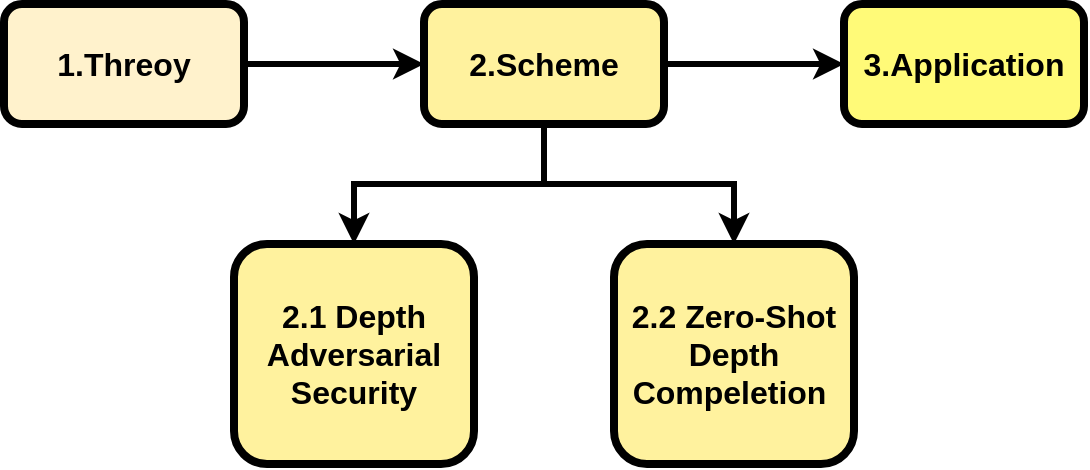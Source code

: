 <mxfile version="22.1.3" type="github">
  <diagram name="第 1 页" id="lQTLDWcY_eZ0sKBOPx8D">
    <mxGraphModel dx="1386" dy="793" grid="1" gridSize="10" guides="1" tooltips="1" connect="1" arrows="1" fold="1" page="1" pageScale="1" pageWidth="827" pageHeight="1169" math="0" shadow="0">
      <root>
        <mxCell id="0" />
        <mxCell id="1" parent="0" />
        <mxCell id="Llqqbq-_5VIP15spKIbY-10" style="edgeStyle=orthogonalEdgeStyle;rounded=0;orthogonalLoop=1;jettySize=auto;html=1;exitX=1;exitY=0.5;exitDx=0;exitDy=0;entryX=0;entryY=0.5;entryDx=0;entryDy=0;strokeWidth=3;" edge="1" parent="1" source="Llqqbq-_5VIP15spKIbY-1" target="Llqqbq-_5VIP15spKIbY-2">
          <mxGeometry relative="1" as="geometry" />
        </mxCell>
        <mxCell id="Llqqbq-_5VIP15spKIbY-1" value="&lt;b&gt;&lt;font style=&quot;font-size: 16px;&quot;&gt;1.Threoy&lt;/font&gt;&lt;/b&gt;" style="rounded=1;whiteSpace=wrap;html=1;strokeWidth=4;fillColor=#fff2cc;strokeColor=#000000;" vertex="1" parent="1">
          <mxGeometry x="100" y="290" width="120" height="60" as="geometry" />
        </mxCell>
        <mxCell id="Llqqbq-_5VIP15spKIbY-8" style="edgeStyle=orthogonalEdgeStyle;rounded=0;orthogonalLoop=1;jettySize=auto;html=1;exitX=0.5;exitY=1;exitDx=0;exitDy=0;entryX=0.5;entryY=0;entryDx=0;entryDy=0;strokeWidth=3;" edge="1" parent="1" source="Llqqbq-_5VIP15spKIbY-2" target="Llqqbq-_5VIP15spKIbY-6">
          <mxGeometry relative="1" as="geometry" />
        </mxCell>
        <mxCell id="Llqqbq-_5VIP15spKIbY-9" style="edgeStyle=orthogonalEdgeStyle;rounded=0;orthogonalLoop=1;jettySize=auto;html=1;exitX=0.5;exitY=1;exitDx=0;exitDy=0;entryX=0.5;entryY=0;entryDx=0;entryDy=0;strokeWidth=3;" edge="1" parent="1" source="Llqqbq-_5VIP15spKIbY-2" target="Llqqbq-_5VIP15spKIbY-5">
          <mxGeometry relative="1" as="geometry" />
        </mxCell>
        <mxCell id="Llqqbq-_5VIP15spKIbY-11" style="edgeStyle=orthogonalEdgeStyle;rounded=0;orthogonalLoop=1;jettySize=auto;html=1;exitX=1;exitY=0.5;exitDx=0;exitDy=0;entryX=0;entryY=0.5;entryDx=0;entryDy=0;strokeWidth=3;" edge="1" parent="1" source="Llqqbq-_5VIP15spKIbY-2" target="Llqqbq-_5VIP15spKIbY-4">
          <mxGeometry relative="1" as="geometry" />
        </mxCell>
        <mxCell id="Llqqbq-_5VIP15spKIbY-2" value="&lt;b&gt;&lt;font style=&quot;font-size: 16px;&quot;&gt;2.Scheme&lt;/font&gt;&lt;/b&gt;" style="rounded=1;whiteSpace=wrap;html=1;strokeWidth=4;fillColor=#FFF29E;strokeColor=#000000;" vertex="1" parent="1">
          <mxGeometry x="310" y="290" width="120" height="60" as="geometry" />
        </mxCell>
        <mxCell id="Llqqbq-_5VIP15spKIbY-4" value="&lt;b&gt;&lt;font style=&quot;font-size: 16px;&quot;&gt;3.Application&lt;/font&gt;&lt;/b&gt;" style="rounded=1;whiteSpace=wrap;html=1;strokeWidth=4;fillColor=#FFFA78;" vertex="1" parent="1">
          <mxGeometry x="520" y="290" width="120" height="60" as="geometry" />
        </mxCell>
        <mxCell id="Llqqbq-_5VIP15spKIbY-5" value="&lt;span style=&quot;font-size: 16px;&quot;&gt;&lt;b&gt;2.2 Zero-Shot&lt;br&gt;Depth&lt;br&gt;Compeletion&amp;nbsp;&lt;/b&gt;&lt;/span&gt;" style="rounded=1;whiteSpace=wrap;html=1;strokeWidth=4;fillColor=#FFF29E;" vertex="1" parent="1">
          <mxGeometry x="405" y="410" width="120" height="110" as="geometry" />
        </mxCell>
        <mxCell id="Llqqbq-_5VIP15spKIbY-6" value="&lt;span style=&quot;font-size: 16px;&quot;&gt;&lt;b&gt;2.1 Depth&lt;br&gt;Adversarial&lt;br&gt;Security&lt;br&gt;&lt;/b&gt;&lt;/span&gt;" style="rounded=1;whiteSpace=wrap;html=1;strokeWidth=4;fillColor=#FFF29E;" vertex="1" parent="1">
          <mxGeometry x="215" y="410" width="120" height="110" as="geometry" />
        </mxCell>
      </root>
    </mxGraphModel>
  </diagram>
</mxfile>
